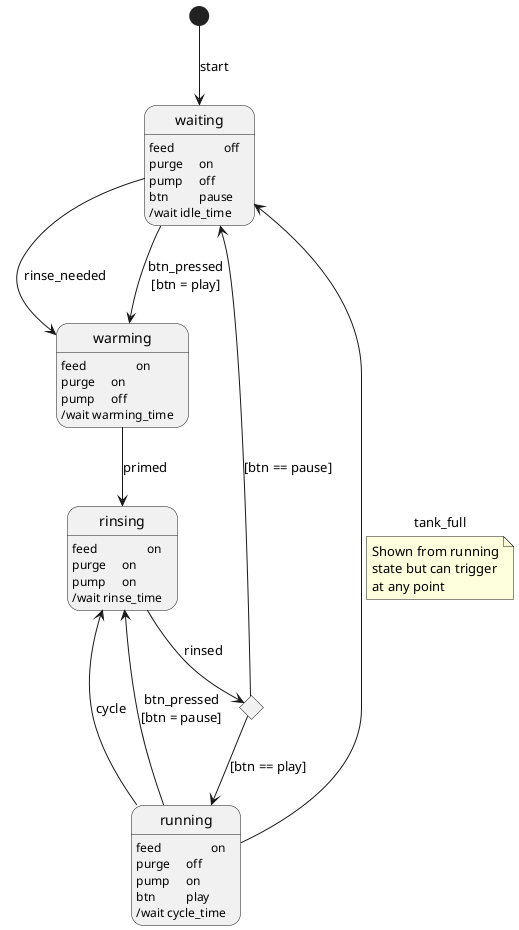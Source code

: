 @startuml water_state
hide empty description

state waiting {
  waiting: feed\t\toff
  waiting: purge\ton
  waiting: pump\toff
  waiting: btn\t\tpause
  waiting: /wait idle_time
}

state warming {
  warming : feed\t\ton
  warming : purge\ton
  warming : pump\toff
  warming : /wait warming_time
}

state rinsing {
  rinsing: feed\t\ton
  rinsing: purge\ton
  rinsing: pump\ton
  rinsing: /wait rinse_time
}

state running {
  running: feed\t\ton
  running: purge\toff
  running: pump\ton
  running: btn\t\tplay
  running: /wait cycle_time
}
state stopstart <<choice>>

[*] --> waiting : start

waiting --> warming : rinse_needed
waiting --> warming : btn_pressed\n[btn = play]
warming --> rinsing: primed
rinsing --> stopstart: rinsed
stopstart --> running : [btn == play]
running --> rinsing: btn_pressed\n[btn = pause]
stopstart--> waiting : [btn == pause]
running --> rinsing: cycle
running --> waiting: tank_full
note on link : Shown from running\nstate but can trigger\nat any point

@enduml